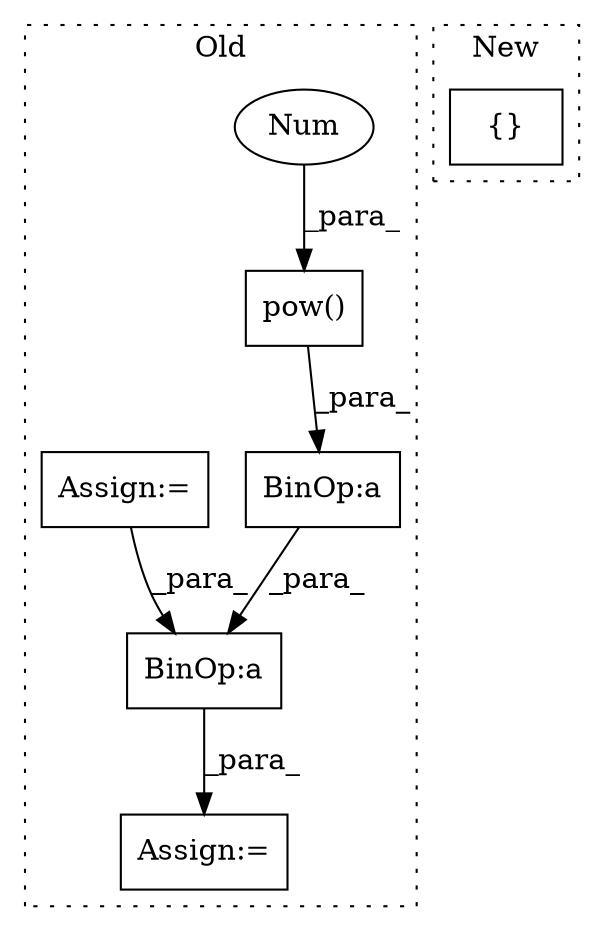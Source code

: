 digraph G {
subgraph cluster0 {
1 [label="pow()" a="75" s="3256,3276" l="19,1" shape="box"];
3 [label="Num" a="76" s="3275" l="1" shape="ellipse"];
4 [label="BinOp:a" a="82" s="3283" l="3" shape="box"];
5 [label="BinOp:a" a="82" s="3467" l="3" shape="box"];
6 [label="Assign:=" a="68" s="3346" l="3" shape="box"];
7 [label="Assign:=" a="68" s="3430" l="3" shape="box"];
label = "Old";
style="dotted";
}
subgraph cluster1 {
2 [label="{}" a="59" s="3531,3578" l="1,0" shape="box"];
label = "New";
style="dotted";
}
1 -> 4 [label="_para_"];
3 -> 1 [label="_para_"];
4 -> 5 [label="_para_"];
5 -> 7 [label="_para_"];
6 -> 5 [label="_para_"];
}